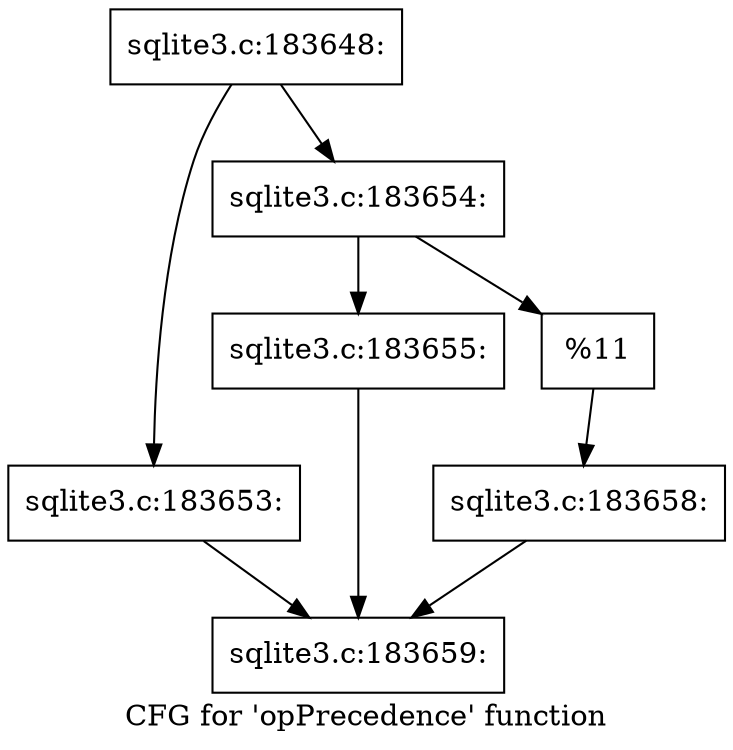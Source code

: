digraph "CFG for 'opPrecedence' function" {
	label="CFG for 'opPrecedence' function";

	Node0x55c0fae6e450 [shape=record,label="{sqlite3.c:183648:}"];
	Node0x55c0fae6e450 -> Node0x55c0fae6e900;
	Node0x55c0fae6e450 -> Node0x55c0fae6e9a0;
	Node0x55c0fae6e900 [shape=record,label="{sqlite3.c:183653:}"];
	Node0x55c0fae6e900 -> Node0x55c0fae6e5d0;
	Node0x55c0fae6e9a0 [shape=record,label="{sqlite3.c:183654:}"];
	Node0x55c0fae6e9a0 -> Node0x55c0fae72810;
	Node0x55c0fae6e9a0 -> Node0x55c0fae72860;
	Node0x55c0fae72810 [shape=record,label="{sqlite3.c:183655:}"];
	Node0x55c0fae72810 -> Node0x55c0fae6e5d0;
	Node0x55c0fae72860 [shape=record,label="{%11}"];
	Node0x55c0fae72860 -> Node0x55c0fae6e950;
	Node0x55c0fae6e950 [shape=record,label="{sqlite3.c:183658:}"];
	Node0x55c0fae6e950 -> Node0x55c0fae6e5d0;
	Node0x55c0fae6e5d0 [shape=record,label="{sqlite3.c:183659:}"];
}
